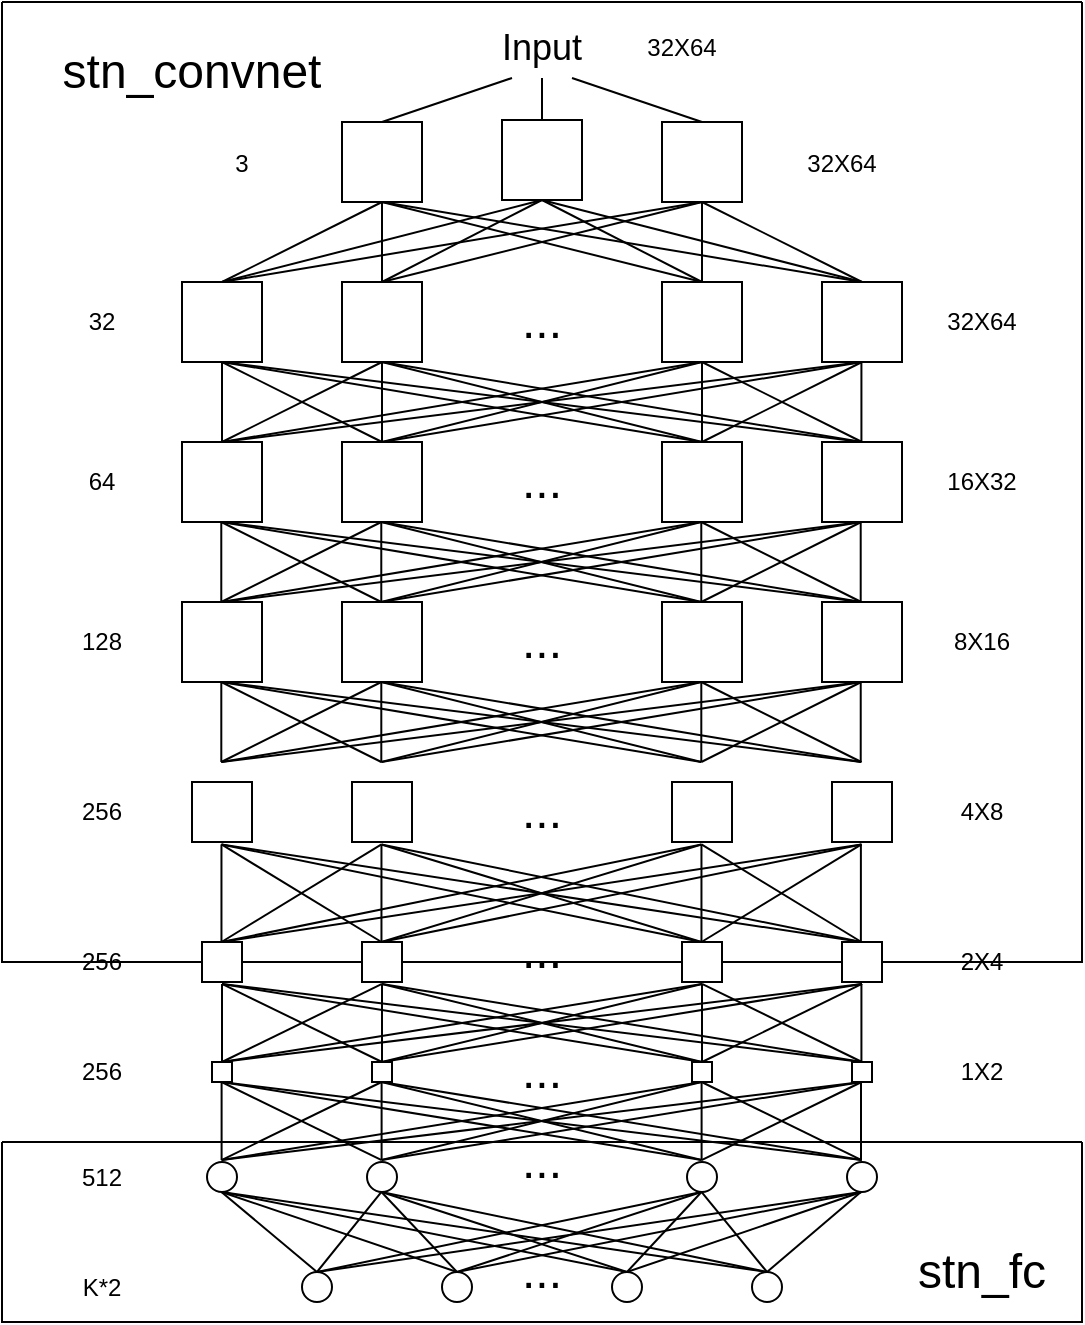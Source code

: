<mxfile version="21.3.2" type="github">
  <diagram name="第 1 页" id="7A-k_5mtWCN91DQgnXIf">
    <mxGraphModel dx="1050" dy="485" grid="1" gridSize="10" guides="1" tooltips="1" connect="1" arrows="1" fold="1" page="1" pageScale="1" pageWidth="827" pageHeight="1169" math="0" shadow="0">
      <root>
        <mxCell id="0" />
        <mxCell id="1" parent="0" />
        <mxCell id="m9pvak0WOSGshnVw4_2q-141" value="" style="swimlane;startSize=0;" parent="1" vertex="1">
          <mxGeometry x="150" y="500" width="540" height="480" as="geometry" />
        </mxCell>
        <mxCell id="m9pvak0WOSGshnVw4_2q-142" value="&lt;font style=&quot;font-size: 24px;&quot;&gt;stn_convnet&lt;/font&gt;" style="text;html=1;strokeColor=none;fillColor=none;align=center;verticalAlign=middle;whiteSpace=wrap;rounded=0;" parent="m9pvak0WOSGshnVw4_2q-141" vertex="1">
          <mxGeometry x="65" y="20" width="60" height="30" as="geometry" />
        </mxCell>
        <mxCell id="0d36IDc1x5cV5LD2iVsI-1" value="8X16" style="text;html=1;strokeColor=none;fillColor=none;align=center;verticalAlign=middle;whiteSpace=wrap;rounded=0;direction=east;container=0;" vertex="1" parent="m9pvak0WOSGshnVw4_2q-141">
          <mxGeometry x="460" y="305" width="60" height="30" as="geometry" />
        </mxCell>
        <mxCell id="0d36IDc1x5cV5LD2iVsI-2" value="&lt;font style=&quot;font-size: 24px;&quot;&gt;...&lt;/font&gt;" style="text;html=1;strokeColor=none;fillColor=none;align=center;verticalAlign=middle;whiteSpace=wrap;rounded=0;direction=east;container=0;" vertex="1" parent="m9pvak0WOSGshnVw4_2q-141">
          <mxGeometry x="240" y="305" width="60" height="30" as="geometry" />
        </mxCell>
        <mxCell id="0d36IDc1x5cV5LD2iVsI-3" value="128" style="text;html=1;strokeColor=none;fillColor=none;align=center;verticalAlign=middle;whiteSpace=wrap;rounded=0;direction=east;container=0;" vertex="1" parent="m9pvak0WOSGshnVw4_2q-141">
          <mxGeometry x="20" y="305" width="60" height="30" as="geometry" />
        </mxCell>
        <mxCell id="0d36IDc1x5cV5LD2iVsI-4" value="" style="whiteSpace=wrap;html=1;aspect=fixed;direction=east;container=0;" vertex="1" parent="m9pvak0WOSGshnVw4_2q-141">
          <mxGeometry x="90" y="300" width="40" height="40" as="geometry" />
        </mxCell>
        <mxCell id="0d36IDc1x5cV5LD2iVsI-5" value="" style="whiteSpace=wrap;html=1;aspect=fixed;direction=east;container=0;" vertex="1" parent="m9pvak0WOSGshnVw4_2q-141">
          <mxGeometry x="170" y="300" width="40" height="40" as="geometry" />
        </mxCell>
        <mxCell id="0d36IDc1x5cV5LD2iVsI-6" value="" style="whiteSpace=wrap;html=1;aspect=fixed;direction=east;container=0;" vertex="1" parent="m9pvak0WOSGshnVw4_2q-141">
          <mxGeometry x="330" y="300" width="40" height="40" as="geometry" />
        </mxCell>
        <mxCell id="0d36IDc1x5cV5LD2iVsI-7" value="" style="whiteSpace=wrap;html=1;aspect=fixed;direction=east;container=0;" vertex="1" parent="m9pvak0WOSGshnVw4_2q-141">
          <mxGeometry x="410" y="300" width="40" height="40" as="geometry" />
        </mxCell>
        <mxCell id="0d36IDc1x5cV5LD2iVsI-8" value="" style="endArrow=none;html=1;rounded=0;entryX=0.5;entryY=1;entryDx=0;entryDy=0;exitX=0.5;exitY=0;exitDx=0;exitDy=0;" edge="1" parent="m9pvak0WOSGshnVw4_2q-141">
          <mxGeometry width="50" height="50" relative="1" as="geometry">
            <mxPoint x="109.64" y="300" as="sourcePoint" />
            <mxPoint x="189.64" y="260" as="targetPoint" />
          </mxGeometry>
        </mxCell>
        <mxCell id="0d36IDc1x5cV5LD2iVsI-9" value="" style="endArrow=none;html=1;rounded=0;exitX=0.5;exitY=0;exitDx=0;exitDy=0;entryX=0.5;entryY=1;entryDx=0;entryDy=0;" edge="1" parent="m9pvak0WOSGshnVw4_2q-141">
          <mxGeometry width="50" height="50" relative="1" as="geometry">
            <mxPoint x="189.64" y="300" as="sourcePoint" />
            <mxPoint x="189.64" y="260" as="targetPoint" />
          </mxGeometry>
        </mxCell>
        <mxCell id="0d36IDc1x5cV5LD2iVsI-10" value="" style="endArrow=none;html=1;rounded=0;entryX=0.5;entryY=1;entryDx=0;entryDy=0;exitX=0.5;exitY=0;exitDx=0;exitDy=0;" edge="1" parent="m9pvak0WOSGshnVw4_2q-141">
          <mxGeometry width="50" height="50" relative="1" as="geometry">
            <mxPoint x="349.64" y="300" as="sourcePoint" />
            <mxPoint x="189.64" y="260" as="targetPoint" />
          </mxGeometry>
        </mxCell>
        <mxCell id="0d36IDc1x5cV5LD2iVsI-11" value="" style="endArrow=none;html=1;rounded=0;entryX=0.5;entryY=1;entryDx=0;entryDy=0;exitX=0.5;exitY=0;exitDx=0;exitDy=0;" edge="1" parent="m9pvak0WOSGshnVw4_2q-141">
          <mxGeometry width="50" height="50" relative="1" as="geometry">
            <mxPoint x="349.64" y="300" as="sourcePoint" />
            <mxPoint x="349.64" y="260" as="targetPoint" />
          </mxGeometry>
        </mxCell>
        <mxCell id="0d36IDc1x5cV5LD2iVsI-12" value="" style="endArrow=none;html=1;rounded=0;entryX=0.5;entryY=1;entryDx=0;entryDy=0;exitX=0.5;exitY=0;exitDx=0;exitDy=0;" edge="1" parent="m9pvak0WOSGshnVw4_2q-141">
          <mxGeometry width="50" height="50" relative="1" as="geometry">
            <mxPoint x="429.64" y="300" as="sourcePoint" />
            <mxPoint x="349.64" y="260" as="targetPoint" />
          </mxGeometry>
        </mxCell>
        <mxCell id="0d36IDc1x5cV5LD2iVsI-13" value="" style="endArrow=none;html=1;rounded=0;exitX=0.5;exitY=0;exitDx=0;exitDy=0;entryX=0.5;entryY=1;entryDx=0;entryDy=0;" edge="1" parent="m9pvak0WOSGshnVw4_2q-141">
          <mxGeometry width="50" height="50" relative="1" as="geometry">
            <mxPoint x="429.64" y="300" as="sourcePoint" />
            <mxPoint x="189.64" y="260" as="targetPoint" />
          </mxGeometry>
        </mxCell>
        <mxCell id="0d36IDc1x5cV5LD2iVsI-14" value="" style="endArrow=none;html=1;rounded=0;exitX=0.5;exitY=0;exitDx=0;exitDy=0;" edge="1" parent="m9pvak0WOSGshnVw4_2q-141">
          <mxGeometry width="50" height="50" relative="1" as="geometry">
            <mxPoint x="189.64" y="300" as="sourcePoint" />
            <mxPoint x="349.64" y="260" as="targetPoint" />
          </mxGeometry>
        </mxCell>
        <mxCell id="0d36IDc1x5cV5LD2iVsI-15" value="" style="endArrow=none;html=1;rounded=0;exitX=0.5;exitY=0;exitDx=0;exitDy=0;" edge="1" parent="m9pvak0WOSGshnVw4_2q-141">
          <mxGeometry width="50" height="50" relative="1" as="geometry">
            <mxPoint x="109.64" y="300" as="sourcePoint" />
            <mxPoint x="349.64" y="260" as="targetPoint" />
          </mxGeometry>
        </mxCell>
        <mxCell id="0d36IDc1x5cV5LD2iVsI-16" value="" style="endArrow=none;html=1;rounded=0;entryX=0.5;entryY=1;entryDx=0;entryDy=0;" edge="1" parent="m9pvak0WOSGshnVw4_2q-141">
          <mxGeometry width="50" height="50" relative="1" as="geometry">
            <mxPoint x="109.64" y="300" as="sourcePoint" />
            <mxPoint x="109.64" y="260" as="targetPoint" />
          </mxGeometry>
        </mxCell>
        <mxCell id="0d36IDc1x5cV5LD2iVsI-17" value="" style="endArrow=none;html=1;rounded=0;entryX=0.5;entryY=1;entryDx=0;entryDy=0;exitX=0.5;exitY=0;exitDx=0;exitDy=0;" edge="1" parent="m9pvak0WOSGshnVw4_2q-141">
          <mxGeometry width="50" height="50" relative="1" as="geometry">
            <mxPoint x="189.64" y="300" as="sourcePoint" />
            <mxPoint x="109.64" y="260" as="targetPoint" />
          </mxGeometry>
        </mxCell>
        <mxCell id="0d36IDc1x5cV5LD2iVsI-18" value="" style="endArrow=none;html=1;rounded=0;exitX=0.5;exitY=0;exitDx=0;exitDy=0;" edge="1" parent="m9pvak0WOSGshnVw4_2q-141">
          <mxGeometry width="50" height="50" relative="1" as="geometry">
            <mxPoint x="349.64" y="300" as="sourcePoint" />
            <mxPoint x="109.64" y="260" as="targetPoint" />
          </mxGeometry>
        </mxCell>
        <mxCell id="0d36IDc1x5cV5LD2iVsI-19" value="" style="endArrow=none;html=1;rounded=0;exitX=0.5;exitY=0;exitDx=0;exitDy=0;entryX=0.5;entryY=1;entryDx=0;entryDy=0;" edge="1" parent="m9pvak0WOSGshnVw4_2q-141">
          <mxGeometry width="50" height="50" relative="1" as="geometry">
            <mxPoint x="429.64" y="300" as="sourcePoint" />
            <mxPoint x="109.64" y="260" as="targetPoint" />
          </mxGeometry>
        </mxCell>
        <mxCell id="0d36IDc1x5cV5LD2iVsI-20" value="" style="endArrow=none;html=1;rounded=0;entryX=0.5;entryY=1;entryDx=0;entryDy=0;exitX=0.5;exitY=0;exitDx=0;exitDy=0;" edge="1" parent="m9pvak0WOSGshnVw4_2q-141">
          <mxGeometry width="50" height="50" relative="1" as="geometry">
            <mxPoint x="429.35" y="300" as="sourcePoint" />
            <mxPoint x="429.35" y="260" as="targetPoint" />
          </mxGeometry>
        </mxCell>
        <mxCell id="0d36IDc1x5cV5LD2iVsI-21" value="" style="endArrow=none;html=1;rounded=0;entryX=0.5;entryY=1;entryDx=0;entryDy=0;exitX=0.5;exitY=0;exitDx=0;exitDy=0;" edge="1" parent="m9pvak0WOSGshnVw4_2q-141">
          <mxGeometry width="50" height="50" relative="1" as="geometry">
            <mxPoint x="349.64" y="300" as="sourcePoint" />
            <mxPoint x="429.64" y="260" as="targetPoint" />
          </mxGeometry>
        </mxCell>
        <mxCell id="0d36IDc1x5cV5LD2iVsI-22" value="" style="endArrow=none;html=1;rounded=0;exitX=0.5;exitY=0;exitDx=0;exitDy=0;" edge="1" parent="m9pvak0WOSGshnVw4_2q-141">
          <mxGeometry width="50" height="50" relative="1" as="geometry">
            <mxPoint x="189.64" y="300" as="sourcePoint" />
            <mxPoint x="429.64" y="260" as="targetPoint" />
          </mxGeometry>
        </mxCell>
        <mxCell id="0d36IDc1x5cV5LD2iVsI-23" value="" style="endArrow=none;html=1;rounded=0;exitX=0.5;exitY=0;exitDx=0;exitDy=0;" edge="1" parent="m9pvak0WOSGshnVw4_2q-141">
          <mxGeometry width="50" height="50" relative="1" as="geometry">
            <mxPoint x="109.64" y="300" as="sourcePoint" />
            <mxPoint x="429.64" y="260" as="targetPoint" />
          </mxGeometry>
        </mxCell>
        <mxCell id="0d36IDc1x5cV5LD2iVsI-40" value="" style="endArrow=none;html=1;rounded=0;entryX=0.5;entryY=1;entryDx=0;entryDy=0;exitX=0.5;exitY=0;exitDx=0;exitDy=0;" edge="1" parent="m9pvak0WOSGshnVw4_2q-141">
          <mxGeometry width="50" height="50" relative="1" as="geometry">
            <mxPoint x="109.65" y="380" as="sourcePoint" />
            <mxPoint x="189.65" y="340" as="targetPoint" />
          </mxGeometry>
        </mxCell>
        <mxCell id="0d36IDc1x5cV5LD2iVsI-41" value="" style="endArrow=none;html=1;rounded=0;exitX=0.5;exitY=0;exitDx=0;exitDy=0;entryX=0.5;entryY=1;entryDx=0;entryDy=0;" edge="1" parent="m9pvak0WOSGshnVw4_2q-141">
          <mxGeometry width="50" height="50" relative="1" as="geometry">
            <mxPoint x="189.65" y="380" as="sourcePoint" />
            <mxPoint x="189.65" y="340" as="targetPoint" />
          </mxGeometry>
        </mxCell>
        <mxCell id="0d36IDc1x5cV5LD2iVsI-42" value="" style="endArrow=none;html=1;rounded=0;entryX=0.5;entryY=1;entryDx=0;entryDy=0;exitX=0.5;exitY=0;exitDx=0;exitDy=0;" edge="1" parent="m9pvak0WOSGshnVw4_2q-141">
          <mxGeometry width="50" height="50" relative="1" as="geometry">
            <mxPoint x="349.65" y="380" as="sourcePoint" />
            <mxPoint x="189.65" y="340" as="targetPoint" />
          </mxGeometry>
        </mxCell>
        <mxCell id="0d36IDc1x5cV5LD2iVsI-43" value="" style="endArrow=none;html=1;rounded=0;entryX=0.5;entryY=1;entryDx=0;entryDy=0;exitX=0.5;exitY=0;exitDx=0;exitDy=0;" edge="1" parent="m9pvak0WOSGshnVw4_2q-141">
          <mxGeometry width="50" height="50" relative="1" as="geometry">
            <mxPoint x="349.65" y="380" as="sourcePoint" />
            <mxPoint x="349.65" y="340" as="targetPoint" />
          </mxGeometry>
        </mxCell>
        <mxCell id="0d36IDc1x5cV5LD2iVsI-44" value="" style="endArrow=none;html=1;rounded=0;entryX=0.5;entryY=1;entryDx=0;entryDy=0;exitX=0.5;exitY=0;exitDx=0;exitDy=0;" edge="1" parent="m9pvak0WOSGshnVw4_2q-141">
          <mxGeometry width="50" height="50" relative="1" as="geometry">
            <mxPoint x="429.65" y="380" as="sourcePoint" />
            <mxPoint x="349.65" y="340" as="targetPoint" />
          </mxGeometry>
        </mxCell>
        <mxCell id="0d36IDc1x5cV5LD2iVsI-45" value="" style="endArrow=none;html=1;rounded=0;exitX=0.5;exitY=0;exitDx=0;exitDy=0;entryX=0.5;entryY=1;entryDx=0;entryDy=0;" edge="1" parent="m9pvak0WOSGshnVw4_2q-141">
          <mxGeometry width="50" height="50" relative="1" as="geometry">
            <mxPoint x="429.65" y="380" as="sourcePoint" />
            <mxPoint x="189.65" y="340" as="targetPoint" />
          </mxGeometry>
        </mxCell>
        <mxCell id="0d36IDc1x5cV5LD2iVsI-46" value="" style="endArrow=none;html=1;rounded=0;exitX=0.5;exitY=0;exitDx=0;exitDy=0;" edge="1" parent="m9pvak0WOSGshnVw4_2q-141">
          <mxGeometry width="50" height="50" relative="1" as="geometry">
            <mxPoint x="189.65" y="380" as="sourcePoint" />
            <mxPoint x="349.65" y="340" as="targetPoint" />
          </mxGeometry>
        </mxCell>
        <mxCell id="0d36IDc1x5cV5LD2iVsI-47" value="" style="endArrow=none;html=1;rounded=0;exitX=0.5;exitY=0;exitDx=0;exitDy=0;" edge="1" parent="m9pvak0WOSGshnVw4_2q-141">
          <mxGeometry width="50" height="50" relative="1" as="geometry">
            <mxPoint x="109.65" y="380" as="sourcePoint" />
            <mxPoint x="349.65" y="340" as="targetPoint" />
          </mxGeometry>
        </mxCell>
        <mxCell id="0d36IDc1x5cV5LD2iVsI-48" value="" style="endArrow=none;html=1;rounded=0;entryX=0.5;entryY=1;entryDx=0;entryDy=0;" edge="1" parent="m9pvak0WOSGshnVw4_2q-141">
          <mxGeometry width="50" height="50" relative="1" as="geometry">
            <mxPoint x="109.65" y="380" as="sourcePoint" />
            <mxPoint x="109.65" y="340" as="targetPoint" />
          </mxGeometry>
        </mxCell>
        <mxCell id="0d36IDc1x5cV5LD2iVsI-49" value="" style="endArrow=none;html=1;rounded=0;entryX=0.5;entryY=1;entryDx=0;entryDy=0;exitX=0.5;exitY=0;exitDx=0;exitDy=0;" edge="1" parent="m9pvak0WOSGshnVw4_2q-141">
          <mxGeometry width="50" height="50" relative="1" as="geometry">
            <mxPoint x="189.65" y="380" as="sourcePoint" />
            <mxPoint x="109.65" y="340" as="targetPoint" />
          </mxGeometry>
        </mxCell>
        <mxCell id="0d36IDc1x5cV5LD2iVsI-50" value="" style="endArrow=none;html=1;rounded=0;exitX=0.5;exitY=0;exitDx=0;exitDy=0;" edge="1" parent="m9pvak0WOSGshnVw4_2q-141">
          <mxGeometry width="50" height="50" relative="1" as="geometry">
            <mxPoint x="349.65" y="380" as="sourcePoint" />
            <mxPoint x="109.65" y="340" as="targetPoint" />
          </mxGeometry>
        </mxCell>
        <mxCell id="0d36IDc1x5cV5LD2iVsI-51" value="" style="endArrow=none;html=1;rounded=0;exitX=0.5;exitY=0;exitDx=0;exitDy=0;entryX=0.5;entryY=1;entryDx=0;entryDy=0;" edge="1" parent="m9pvak0WOSGshnVw4_2q-141">
          <mxGeometry width="50" height="50" relative="1" as="geometry">
            <mxPoint x="429.65" y="380" as="sourcePoint" />
            <mxPoint x="109.65" y="340" as="targetPoint" />
          </mxGeometry>
        </mxCell>
        <mxCell id="0d36IDc1x5cV5LD2iVsI-52" value="" style="endArrow=none;html=1;rounded=0;entryX=0.5;entryY=1;entryDx=0;entryDy=0;exitX=0.5;exitY=0;exitDx=0;exitDy=0;" edge="1" parent="m9pvak0WOSGshnVw4_2q-141">
          <mxGeometry width="50" height="50" relative="1" as="geometry">
            <mxPoint x="429.36" y="380" as="sourcePoint" />
            <mxPoint x="429.36" y="340" as="targetPoint" />
          </mxGeometry>
        </mxCell>
        <mxCell id="0d36IDc1x5cV5LD2iVsI-53" value="" style="endArrow=none;html=1;rounded=0;entryX=0.5;entryY=1;entryDx=0;entryDy=0;exitX=0.5;exitY=0;exitDx=0;exitDy=0;" edge="1" parent="m9pvak0WOSGshnVw4_2q-141">
          <mxGeometry width="50" height="50" relative="1" as="geometry">
            <mxPoint x="349.65" y="380" as="sourcePoint" />
            <mxPoint x="429.65" y="340" as="targetPoint" />
          </mxGeometry>
        </mxCell>
        <mxCell id="0d36IDc1x5cV5LD2iVsI-54" value="" style="endArrow=none;html=1;rounded=0;exitX=0.5;exitY=0;exitDx=0;exitDy=0;" edge="1" parent="m9pvak0WOSGshnVw4_2q-141">
          <mxGeometry width="50" height="50" relative="1" as="geometry">
            <mxPoint x="189.65" y="380" as="sourcePoint" />
            <mxPoint x="429.65" y="340" as="targetPoint" />
          </mxGeometry>
        </mxCell>
        <mxCell id="0d36IDc1x5cV5LD2iVsI-55" value="" style="endArrow=none;html=1;rounded=0;exitX=0.5;exitY=0;exitDx=0;exitDy=0;" edge="1" parent="m9pvak0WOSGshnVw4_2q-141">
          <mxGeometry width="50" height="50" relative="1" as="geometry">
            <mxPoint x="109.65" y="380" as="sourcePoint" />
            <mxPoint x="429.65" y="340" as="targetPoint" />
          </mxGeometry>
        </mxCell>
        <mxCell id="m9pvak0WOSGshnVw4_2q-213" value="" style="swimlane;startSize=0;" parent="1" vertex="1">
          <mxGeometry x="150" y="1070" width="540" height="90" as="geometry">
            <mxRectangle x="697" y="570" width="50" height="40" as="alternateBounds" />
          </mxGeometry>
        </mxCell>
        <mxCell id="m9pvak0WOSGshnVw4_2q-214" value="&lt;span style=&quot;font-size: 24px;&quot;&gt;stn_fc&lt;br&gt;&lt;/span&gt;" style="text;html=1;strokeColor=none;fillColor=none;align=center;verticalAlign=middle;whiteSpace=wrap;rounded=0;" parent="m9pvak0WOSGshnVw4_2q-213" vertex="1">
          <mxGeometry x="460" y="50" width="60" height="30" as="geometry" />
        </mxCell>
        <mxCell id="m9pvak0WOSGshnVw4_2q-4" value="&lt;font style=&quot;font-size: 18px;&quot;&gt;Input&lt;/font&gt;" style="text;html=1;strokeColor=none;fillColor=none;align=center;verticalAlign=middle;whiteSpace=wrap;rounded=0;direction=east;container=0;" parent="1" vertex="1">
          <mxGeometry x="390" y="508" width="60" height="30" as="geometry" />
        </mxCell>
        <mxCell id="m9pvak0WOSGshnVw4_2q-215" value="32X64" style="text;html=1;strokeColor=none;fillColor=none;align=center;verticalAlign=middle;whiteSpace=wrap;rounded=0;direction=east;container=0;" parent="1" vertex="1">
          <mxGeometry x="460" y="508" width="60" height="30" as="geometry" />
        </mxCell>
        <mxCell id="m9pvak0WOSGshnVw4_2q-6" value="" style="endArrow=none;html=1;rounded=0;entryX=0.25;entryY=1;entryDx=0;entryDy=0;exitX=0.5;exitY=0;exitDx=0;exitDy=0;" parent="1" source="8Vhi9YcTk7YPxur5_TgV-6" target="m9pvak0WOSGshnVw4_2q-4" edge="1">
          <mxGeometry width="50" height="50" relative="1" as="geometry">
            <mxPoint x="210" y="947" as="sourcePoint" />
            <mxPoint x="260" y="897" as="targetPoint" />
          </mxGeometry>
        </mxCell>
        <mxCell id="m9pvak0WOSGshnVw4_2q-9" value="32X64" style="text;html=1;strokeColor=none;fillColor=none;align=center;verticalAlign=middle;whiteSpace=wrap;rounded=0;direction=east;container=0;" parent="1" vertex="1">
          <mxGeometry x="540" y="566" width="60" height="30" as="geometry" />
        </mxCell>
        <mxCell id="m9pvak0WOSGshnVw4_2q-15" value="&lt;font style=&quot;font-size: 24px;&quot;&gt;...&lt;/font&gt;" style="text;html=1;strokeColor=none;fillColor=none;align=center;verticalAlign=middle;whiteSpace=wrap;rounded=0;direction=east;container=0;" parent="1" vertex="1">
          <mxGeometry x="390" y="645" width="60" height="30" as="geometry" />
        </mxCell>
        <mxCell id="m9pvak0WOSGshnVw4_2q-16" value="32X64" style="text;html=1;strokeColor=none;fillColor=none;align=center;verticalAlign=middle;whiteSpace=wrap;rounded=0;direction=east;container=0;" parent="1" vertex="1">
          <mxGeometry x="610" y="645" width="60" height="30" as="geometry" />
        </mxCell>
        <mxCell id="m9pvak0WOSGshnVw4_2q-17" value="3" style="text;html=1;strokeColor=none;fillColor=none;align=center;verticalAlign=middle;whiteSpace=wrap;rounded=0;direction=east;container=0;" parent="1" vertex="1">
          <mxGeometry x="240" y="566" width="60" height="30" as="geometry" />
        </mxCell>
        <mxCell id="m9pvak0WOSGshnVw4_2q-18" value="32" style="text;html=1;strokeColor=none;fillColor=none;align=center;verticalAlign=middle;whiteSpace=wrap;rounded=0;direction=east;container=0;" parent="1" vertex="1">
          <mxGeometry x="170" y="645" width="60" height="30" as="geometry" />
        </mxCell>
        <mxCell id="m9pvak0WOSGshnVw4_2q-24" value="16X32" style="text;html=1;strokeColor=none;fillColor=none;align=center;verticalAlign=middle;whiteSpace=wrap;rounded=0;direction=east;container=0;" parent="1" vertex="1">
          <mxGeometry x="610" y="725" width="60" height="30" as="geometry" />
        </mxCell>
        <mxCell id="m9pvak0WOSGshnVw4_2q-70" value="4X8" style="text;html=1;strokeColor=none;fillColor=none;align=center;verticalAlign=middle;whiteSpace=wrap;rounded=0;direction=east;container=0;" parent="1" vertex="1">
          <mxGeometry x="610" y="890" width="60" height="30" as="geometry" />
        </mxCell>
        <mxCell id="m9pvak0WOSGshnVw4_2q-71" value="256" style="text;html=1;strokeColor=none;fillColor=none;align=center;verticalAlign=middle;whiteSpace=wrap;rounded=0;direction=east;container=0;" parent="1" vertex="1">
          <mxGeometry x="170" y="890" width="60" height="30" as="geometry" />
        </mxCell>
        <mxCell id="m9pvak0WOSGshnVw4_2q-79" value="" style="whiteSpace=wrap;html=1;aspect=fixed;direction=east;container=0;" parent="1" vertex="1">
          <mxGeometry x="255" y="1030" width="10" height="10" as="geometry" />
        </mxCell>
        <mxCell id="m9pvak0WOSGshnVw4_2q-80" value="" style="whiteSpace=wrap;html=1;aspect=fixed;direction=east;container=0;" parent="1" vertex="1">
          <mxGeometry x="335" y="1030" width="10" height="10" as="geometry" />
        </mxCell>
        <mxCell id="m9pvak0WOSGshnVw4_2q-85" value="256" style="text;html=1;strokeColor=none;fillColor=none;align=center;verticalAlign=middle;whiteSpace=wrap;rounded=0;direction=east;container=0;" parent="1" vertex="1">
          <mxGeometry x="170" y="1020" width="60" height="30" as="geometry" />
        </mxCell>
        <mxCell id="m9pvak0WOSGshnVw4_2q-84" value="1X2" style="text;html=1;strokeColor=none;fillColor=none;align=center;verticalAlign=middle;whiteSpace=wrap;rounded=0;direction=east;container=0;" parent="1" vertex="1">
          <mxGeometry x="610" y="1020" width="60" height="30" as="geometry" />
        </mxCell>
        <mxCell id="m9pvak0WOSGshnVw4_2q-72" value="" style="whiteSpace=wrap;html=1;aspect=fixed;direction=east;container=0;" parent="1" vertex="1">
          <mxGeometry x="250" y="970" width="20" height="20" as="geometry" />
        </mxCell>
        <mxCell id="m9pvak0WOSGshnVw4_2q-65" value="" style="whiteSpace=wrap;html=1;aspect=fixed;direction=south;container=0;" parent="1" vertex="1">
          <mxGeometry x="245" y="890" width="30" height="30" as="geometry" />
        </mxCell>
        <mxCell id="m9pvak0WOSGshnVw4_2q-66" value="" style="whiteSpace=wrap;html=1;aspect=fixed;direction=south;container=0;" parent="1" vertex="1">
          <mxGeometry x="325" y="890" width="30" height="30" as="geometry" />
        </mxCell>
        <mxCell id="m9pvak0WOSGshnVw4_2q-67" value="" style="whiteSpace=wrap;html=1;aspect=fixed;direction=south;container=0;" parent="1" vertex="1">
          <mxGeometry x="485" y="890" width="30" height="30" as="geometry" />
        </mxCell>
        <mxCell id="m9pvak0WOSGshnVw4_2q-68" value="" style="whiteSpace=wrap;html=1;aspect=fixed;direction=south;container=0;" parent="1" vertex="1">
          <mxGeometry x="565" y="890" width="30" height="30" as="geometry" />
        </mxCell>
        <mxCell id="m9pvak0WOSGshnVw4_2q-73" value="" style="whiteSpace=wrap;html=1;aspect=fixed;direction=east;container=0;" parent="1" vertex="1">
          <mxGeometry x="330" y="970" width="20" height="20" as="geometry" />
        </mxCell>
        <mxCell id="m9pvak0WOSGshnVw4_2q-74" value="" style="whiteSpace=wrap;html=1;aspect=fixed;direction=east;container=0;" parent="1" vertex="1">
          <mxGeometry x="490" y="970" width="20" height="20" as="geometry" />
        </mxCell>
        <mxCell id="m9pvak0WOSGshnVw4_2q-77" value="2X4" style="text;html=1;strokeColor=none;fillColor=none;align=center;verticalAlign=middle;whiteSpace=wrap;rounded=0;direction=east;container=0;" parent="1" vertex="1">
          <mxGeometry x="610" y="965" width="60" height="30" as="geometry" />
        </mxCell>
        <mxCell id="m9pvak0WOSGshnVw4_2q-78" value="256" style="text;html=1;strokeColor=none;fillColor=none;align=center;verticalAlign=middle;whiteSpace=wrap;rounded=0;direction=east;container=0;" parent="1" vertex="1">
          <mxGeometry x="170" y="965" width="60" height="30" as="geometry" />
        </mxCell>
        <mxCell id="m9pvak0WOSGshnVw4_2q-144" value="" style="ellipse;whiteSpace=wrap;html=1;aspect=fixed;direction=east;container=0;" parent="1" vertex="1">
          <mxGeometry x="572.5" y="1080" width="15" height="15" as="geometry" />
        </mxCell>
        <mxCell id="m9pvak0WOSGshnVw4_2q-156" value="" style="ellipse;whiteSpace=wrap;html=1;aspect=fixed;direction=east;container=0;" parent="1" vertex="1">
          <mxGeometry x="492.5" y="1080" width="15" height="15" as="geometry" />
        </mxCell>
        <mxCell id="m9pvak0WOSGshnVw4_2q-210" value="512" style="text;html=1;strokeColor=none;fillColor=none;align=center;verticalAlign=middle;whiteSpace=wrap;rounded=0;direction=east;container=0;" parent="1" vertex="1">
          <mxGeometry x="170" y="1072.5" width="60" height="30" as="geometry" />
        </mxCell>
        <mxCell id="m9pvak0WOSGshnVw4_2q-211" value="K*2" style="text;html=1;strokeColor=none;fillColor=none;align=center;verticalAlign=middle;whiteSpace=wrap;rounded=0;direction=east;container=0;" parent="1" vertex="1">
          <mxGeometry x="170" y="1127.5" width="60" height="30" as="geometry" />
        </mxCell>
        <mxCell id="8Vhi9YcTk7YPxur5_TgV-6" value="" style="whiteSpace=wrap;html=1;aspect=fixed;direction=east;container=0;" parent="1" vertex="1">
          <mxGeometry x="320" y="560" width="40" height="40" as="geometry" />
        </mxCell>
        <mxCell id="8Vhi9YcTk7YPxur5_TgV-7" value="" style="whiteSpace=wrap;html=1;aspect=fixed;direction=east;container=0;" parent="1" vertex="1">
          <mxGeometry x="400" y="559" width="40" height="40" as="geometry" />
        </mxCell>
        <mxCell id="8Vhi9YcTk7YPxur5_TgV-8" value="" style="whiteSpace=wrap;html=1;aspect=fixed;direction=east;container=0;" parent="1" vertex="1">
          <mxGeometry x="480" y="560" width="40" height="40" as="geometry" />
        </mxCell>
        <mxCell id="8Vhi9YcTk7YPxur5_TgV-9" value="" style="endArrow=none;html=1;rounded=0;entryX=0.5;entryY=1;entryDx=0;entryDy=0;exitX=0.5;exitY=0;exitDx=0;exitDy=0;" parent="1" source="8Vhi9YcTk7YPxur5_TgV-7" target="m9pvak0WOSGshnVw4_2q-4" edge="1">
          <mxGeometry width="50" height="50" relative="1" as="geometry">
            <mxPoint x="220" y="971.76" as="sourcePoint" />
            <mxPoint x="280" y="972" as="targetPoint" />
          </mxGeometry>
        </mxCell>
        <mxCell id="8Vhi9YcTk7YPxur5_TgV-11" value="" style="endArrow=none;html=1;rounded=0;entryX=0.75;entryY=1;entryDx=0;entryDy=0;exitX=0.5;exitY=0;exitDx=0;exitDy=0;" parent="1" source="8Vhi9YcTk7YPxur5_TgV-8" target="m9pvak0WOSGshnVw4_2q-4" edge="1">
          <mxGeometry width="50" height="50" relative="1" as="geometry">
            <mxPoint x="340" y="568" as="sourcePoint" />
            <mxPoint x="415" y="548" as="targetPoint" />
          </mxGeometry>
        </mxCell>
        <mxCell id="8Vhi9YcTk7YPxur5_TgV-12" value="" style="endArrow=none;html=1;rounded=0;entryX=0.5;entryY=1;entryDx=0;entryDy=0;exitX=0.5;exitY=0;exitDx=0;exitDy=0;" parent="1" source="8Vhi9YcTk7YPxur5_TgV-13" target="8Vhi9YcTk7YPxur5_TgV-6" edge="1">
          <mxGeometry width="50" height="50" relative="1" as="geometry">
            <mxPoint x="135" y="1009" as="sourcePoint" />
            <mxPoint x="330" y="600" as="targetPoint" />
          </mxGeometry>
        </mxCell>
        <mxCell id="8Vhi9YcTk7YPxur5_TgV-13" value="" style="whiteSpace=wrap;html=1;aspect=fixed;direction=east;container=0;" parent="1" vertex="1">
          <mxGeometry x="240" y="640" width="40" height="40" as="geometry" />
        </mxCell>
        <mxCell id="8Vhi9YcTk7YPxur5_TgV-14" value="" style="whiteSpace=wrap;html=1;aspect=fixed;direction=east;container=0;" parent="1" vertex="1">
          <mxGeometry x="320" y="640" width="40" height="40" as="geometry" />
        </mxCell>
        <mxCell id="8Vhi9YcTk7YPxur5_TgV-16" value="" style="endArrow=none;html=1;rounded=0;exitX=0.5;exitY=0;exitDx=0;exitDy=0;" parent="1" source="8Vhi9YcTk7YPxur5_TgV-14" edge="1">
          <mxGeometry width="50" height="50" relative="1" as="geometry">
            <mxPoint x="145" y="1033.76" as="sourcePoint" />
            <mxPoint x="340" y="600" as="targetPoint" />
          </mxGeometry>
        </mxCell>
        <mxCell id="8Vhi9YcTk7YPxur5_TgV-17" value="" style="endArrow=none;html=1;rounded=0;entryX=0.5;entryY=1;entryDx=0;entryDy=0;exitX=0.5;exitY=0;exitDx=0;exitDy=0;" parent="1" source="8Vhi9YcTk7YPxur5_TgV-19" target="8Vhi9YcTk7YPxur5_TgV-6" edge="1">
          <mxGeometry width="50" height="50" relative="1" as="geometry">
            <mxPoint x="420" y="622" as="sourcePoint" />
            <mxPoint x="360" y="600" as="targetPoint" />
          </mxGeometry>
        </mxCell>
        <mxCell id="8Vhi9YcTk7YPxur5_TgV-18" value="" style="endArrow=none;html=1;rounded=0;entryX=0.5;entryY=1;entryDx=0;entryDy=0;exitX=0.5;exitY=0;exitDx=0;exitDy=0;" parent="1" source="8Vhi9YcTk7YPxur5_TgV-19" target="8Vhi9YcTk7YPxur5_TgV-8" edge="1">
          <mxGeometry width="50" height="50" relative="1" as="geometry">
            <mxPoint x="360" y="1009" as="sourcePoint" />
            <mxPoint x="555" y="600" as="targetPoint" />
          </mxGeometry>
        </mxCell>
        <mxCell id="8Vhi9YcTk7YPxur5_TgV-19" value="" style="whiteSpace=wrap;html=1;aspect=fixed;direction=east;container=0;" parent="1" vertex="1">
          <mxGeometry x="480" y="640" width="40" height="40" as="geometry" />
        </mxCell>
        <mxCell id="8Vhi9YcTk7YPxur5_TgV-20" value="" style="whiteSpace=wrap;html=1;aspect=fixed;direction=east;container=0;" parent="1" vertex="1">
          <mxGeometry x="560" y="640" width="40" height="40" as="geometry" />
        </mxCell>
        <mxCell id="8Vhi9YcTk7YPxur5_TgV-21" value="" style="endArrow=none;html=1;rounded=0;entryX=0.5;entryY=1;entryDx=0;entryDy=0;exitX=0.5;exitY=0;exitDx=0;exitDy=0;" parent="1" source="8Vhi9YcTk7YPxur5_TgV-20" target="8Vhi9YcTk7YPxur5_TgV-8" edge="1">
          <mxGeometry width="50" height="50" relative="1" as="geometry">
            <mxPoint x="370" y="1033.76" as="sourcePoint" />
            <mxPoint x="570" y="600" as="targetPoint" />
          </mxGeometry>
        </mxCell>
        <mxCell id="8Vhi9YcTk7YPxur5_TgV-23" value="" style="endArrow=none;html=1;rounded=0;exitX=0.5;exitY=0;exitDx=0;exitDy=0;entryX=0.5;entryY=1;entryDx=0;entryDy=0;" parent="1" source="8Vhi9YcTk7YPxur5_TgV-20" target="8Vhi9YcTk7YPxur5_TgV-6" edge="1">
          <mxGeometry width="50" height="50" relative="1" as="geometry">
            <mxPoint x="350" y="650" as="sourcePoint" />
            <mxPoint x="350" y="610" as="targetPoint" />
          </mxGeometry>
        </mxCell>
        <mxCell id="8Vhi9YcTk7YPxur5_TgV-24" value="" style="endArrow=none;html=1;rounded=0;exitX=0.5;exitY=0;exitDx=0;exitDy=0;" parent="1" source="8Vhi9YcTk7YPxur5_TgV-14" edge="1">
          <mxGeometry width="50" height="50" relative="1" as="geometry">
            <mxPoint x="510" y="650" as="sourcePoint" />
            <mxPoint x="500" y="600" as="targetPoint" />
          </mxGeometry>
        </mxCell>
        <mxCell id="8Vhi9YcTk7YPxur5_TgV-25" value="" style="endArrow=none;html=1;rounded=0;exitX=0.5;exitY=0;exitDx=0;exitDy=0;" parent="1" source="8Vhi9YcTk7YPxur5_TgV-13" edge="1">
          <mxGeometry width="50" height="50" relative="1" as="geometry">
            <mxPoint x="350" y="650" as="sourcePoint" />
            <mxPoint x="500" y="600" as="targetPoint" />
          </mxGeometry>
        </mxCell>
        <mxCell id="8Vhi9YcTk7YPxur5_TgV-26" value="" style="endArrow=none;html=1;rounded=0;entryX=0.5;entryY=1;entryDx=0;entryDy=0;exitX=0.5;exitY=0;exitDx=0;exitDy=0;" parent="1" source="8Vhi9YcTk7YPxur5_TgV-19" target="8Vhi9YcTk7YPxur5_TgV-7" edge="1">
          <mxGeometry width="50" height="50" relative="1" as="geometry">
            <mxPoint x="510" y="650" as="sourcePoint" />
            <mxPoint x="510" y="610" as="targetPoint" />
          </mxGeometry>
        </mxCell>
        <mxCell id="8Vhi9YcTk7YPxur5_TgV-27" value="" style="endArrow=none;html=1;rounded=0;entryX=0.5;entryY=1;entryDx=0;entryDy=0;" parent="1" target="8Vhi9YcTk7YPxur5_TgV-7" edge="1">
          <mxGeometry width="50" height="50" relative="1" as="geometry">
            <mxPoint x="580" y="640" as="sourcePoint" />
            <mxPoint x="510" y="610" as="targetPoint" />
          </mxGeometry>
        </mxCell>
        <mxCell id="8Vhi9YcTk7YPxur5_TgV-28" value="" style="endArrow=none;html=1;rounded=0;exitX=0.5;exitY=0;exitDx=0;exitDy=0;entryX=0.5;entryY=1;entryDx=0;entryDy=0;" parent="1" source="8Vhi9YcTk7YPxur5_TgV-14" target="8Vhi9YcTk7YPxur5_TgV-7" edge="1">
          <mxGeometry width="50" height="50" relative="1" as="geometry">
            <mxPoint x="340" y="640" as="sourcePoint" />
            <mxPoint x="420" y="600" as="targetPoint" />
          </mxGeometry>
        </mxCell>
        <mxCell id="8Vhi9YcTk7YPxur5_TgV-29" value="" style="endArrow=none;html=1;rounded=0;entryX=0.5;entryY=1;entryDx=0;entryDy=0;exitX=0.5;exitY=0;exitDx=0;exitDy=0;" parent="1" source="8Vhi9YcTk7YPxur5_TgV-13" target="8Vhi9YcTk7YPxur5_TgV-7" edge="1">
          <mxGeometry width="50" height="50" relative="1" as="geometry">
            <mxPoint x="270" y="650" as="sourcePoint" />
            <mxPoint x="350" y="610" as="targetPoint" />
          </mxGeometry>
        </mxCell>
        <mxCell id="8Vhi9YcTk7YPxur5_TgV-38" value="&lt;font style=&quot;font-size: 24px;&quot;&gt;...&lt;/font&gt;" style="text;html=1;strokeColor=none;fillColor=none;align=center;verticalAlign=middle;whiteSpace=wrap;rounded=0;direction=east;container=0;" parent="1" vertex="1">
          <mxGeometry x="390" y="725" width="60" height="30" as="geometry" />
        </mxCell>
        <mxCell id="8Vhi9YcTk7YPxur5_TgV-40" value="64" style="text;html=1;strokeColor=none;fillColor=none;align=center;verticalAlign=middle;whiteSpace=wrap;rounded=0;direction=east;container=0;" parent="1" vertex="1">
          <mxGeometry x="170" y="725" width="60" height="30" as="geometry" />
        </mxCell>
        <mxCell id="8Vhi9YcTk7YPxur5_TgV-41" value="" style="whiteSpace=wrap;html=1;aspect=fixed;direction=east;container=0;" parent="1" vertex="1">
          <mxGeometry x="240" y="720" width="40" height="40" as="geometry" />
        </mxCell>
        <mxCell id="8Vhi9YcTk7YPxur5_TgV-42" value="" style="whiteSpace=wrap;html=1;aspect=fixed;direction=east;container=0;" parent="1" vertex="1">
          <mxGeometry x="320" y="720" width="40" height="40" as="geometry" />
        </mxCell>
        <mxCell id="8Vhi9YcTk7YPxur5_TgV-43" value="" style="whiteSpace=wrap;html=1;aspect=fixed;direction=east;container=0;" parent="1" vertex="1">
          <mxGeometry x="480" y="720" width="40" height="40" as="geometry" />
        </mxCell>
        <mxCell id="8Vhi9YcTk7YPxur5_TgV-44" value="" style="whiteSpace=wrap;html=1;aspect=fixed;direction=east;container=0;" parent="1" vertex="1">
          <mxGeometry x="560" y="720" width="40" height="40" as="geometry" />
        </mxCell>
        <mxCell id="8Vhi9YcTk7YPxur5_TgV-60" value="" style="endArrow=none;html=1;rounded=0;entryX=0.5;entryY=1;entryDx=0;entryDy=0;exitX=0.5;exitY=0;exitDx=0;exitDy=0;" parent="1" target="8Vhi9YcTk7YPxur5_TgV-14" edge="1">
          <mxGeometry width="50" height="50" relative="1" as="geometry">
            <mxPoint x="260" y="720" as="sourcePoint" />
            <mxPoint x="340" y="680" as="targetPoint" />
          </mxGeometry>
        </mxCell>
        <mxCell id="8Vhi9YcTk7YPxur5_TgV-61" value="" style="endArrow=none;html=1;rounded=0;exitX=0.5;exitY=0;exitDx=0;exitDy=0;entryX=0.5;entryY=1;entryDx=0;entryDy=0;" parent="1" target="8Vhi9YcTk7YPxur5_TgV-14" edge="1">
          <mxGeometry width="50" height="50" relative="1" as="geometry">
            <mxPoint x="340" y="720" as="sourcePoint" />
            <mxPoint x="340" y="680" as="targetPoint" />
          </mxGeometry>
        </mxCell>
        <mxCell id="8Vhi9YcTk7YPxur5_TgV-62" value="" style="endArrow=none;html=1;rounded=0;entryX=0.5;entryY=1;entryDx=0;entryDy=0;exitX=0.5;exitY=0;exitDx=0;exitDy=0;" parent="1" edge="1">
          <mxGeometry width="50" height="50" relative="1" as="geometry">
            <mxPoint x="500" y="720" as="sourcePoint" />
            <mxPoint x="340" y="680" as="targetPoint" />
          </mxGeometry>
        </mxCell>
        <mxCell id="8Vhi9YcTk7YPxur5_TgV-63" value="" style="endArrow=none;html=1;rounded=0;entryX=0.5;entryY=1;entryDx=0;entryDy=0;exitX=0.5;exitY=0;exitDx=0;exitDy=0;" parent="1" edge="1">
          <mxGeometry width="50" height="50" relative="1" as="geometry">
            <mxPoint x="500" y="720" as="sourcePoint" />
            <mxPoint x="500" y="680" as="targetPoint" />
          </mxGeometry>
        </mxCell>
        <mxCell id="8Vhi9YcTk7YPxur5_TgV-64" value="" style="endArrow=none;html=1;rounded=0;entryX=0.5;entryY=1;entryDx=0;entryDy=0;exitX=0.5;exitY=0;exitDx=0;exitDy=0;" parent="1" edge="1">
          <mxGeometry width="50" height="50" relative="1" as="geometry">
            <mxPoint x="580" y="720" as="sourcePoint" />
            <mxPoint x="500" y="680" as="targetPoint" />
          </mxGeometry>
        </mxCell>
        <mxCell id="8Vhi9YcTk7YPxur5_TgV-65" value="" style="endArrow=none;html=1;rounded=0;exitX=0.5;exitY=0;exitDx=0;exitDy=0;entryX=0.5;entryY=1;entryDx=0;entryDy=0;" parent="1" edge="1">
          <mxGeometry width="50" height="50" relative="1" as="geometry">
            <mxPoint x="580" y="720" as="sourcePoint" />
            <mxPoint x="340" y="680" as="targetPoint" />
          </mxGeometry>
        </mxCell>
        <mxCell id="8Vhi9YcTk7YPxur5_TgV-66" value="" style="endArrow=none;html=1;rounded=0;exitX=0.5;exitY=0;exitDx=0;exitDy=0;" parent="1" edge="1">
          <mxGeometry width="50" height="50" relative="1" as="geometry">
            <mxPoint x="340" y="720" as="sourcePoint" />
            <mxPoint x="500" y="680" as="targetPoint" />
          </mxGeometry>
        </mxCell>
        <mxCell id="8Vhi9YcTk7YPxur5_TgV-67" value="" style="endArrow=none;html=1;rounded=0;exitX=0.5;exitY=0;exitDx=0;exitDy=0;" parent="1" edge="1">
          <mxGeometry width="50" height="50" relative="1" as="geometry">
            <mxPoint x="260" y="720" as="sourcePoint" />
            <mxPoint x="500" y="680" as="targetPoint" />
          </mxGeometry>
        </mxCell>
        <mxCell id="8Vhi9YcTk7YPxur5_TgV-72" value="" style="endArrow=none;html=1;rounded=0;entryX=0.5;entryY=1;entryDx=0;entryDy=0;" parent="1" target="8Vhi9YcTk7YPxur5_TgV-13" edge="1">
          <mxGeometry width="50" height="50" relative="1" as="geometry">
            <mxPoint x="260" y="720" as="sourcePoint" />
            <mxPoint x="350" y="690" as="targetPoint" />
          </mxGeometry>
        </mxCell>
        <mxCell id="8Vhi9YcTk7YPxur5_TgV-73" value="" style="endArrow=none;html=1;rounded=0;entryX=0.5;entryY=1;entryDx=0;entryDy=0;exitX=0.5;exitY=0;exitDx=0;exitDy=0;" parent="1" source="8Vhi9YcTk7YPxur5_TgV-42" target="8Vhi9YcTk7YPxur5_TgV-13" edge="1">
          <mxGeometry width="50" height="50" relative="1" as="geometry">
            <mxPoint x="270" y="730" as="sourcePoint" />
            <mxPoint x="270" y="690" as="targetPoint" />
          </mxGeometry>
        </mxCell>
        <mxCell id="8Vhi9YcTk7YPxur5_TgV-74" value="" style="endArrow=none;html=1;rounded=0;exitX=0.5;exitY=0;exitDx=0;exitDy=0;" parent="1" source="8Vhi9YcTk7YPxur5_TgV-43" edge="1">
          <mxGeometry width="50" height="50" relative="1" as="geometry">
            <mxPoint x="350" y="730" as="sourcePoint" />
            <mxPoint x="260" y="680" as="targetPoint" />
          </mxGeometry>
        </mxCell>
        <mxCell id="8Vhi9YcTk7YPxur5_TgV-75" value="" style="endArrow=none;html=1;rounded=0;exitX=0.5;exitY=0;exitDx=0;exitDy=0;entryX=0.5;entryY=1;entryDx=0;entryDy=0;" parent="1" source="8Vhi9YcTk7YPxur5_TgV-44" target="8Vhi9YcTk7YPxur5_TgV-13" edge="1">
          <mxGeometry width="50" height="50" relative="1" as="geometry">
            <mxPoint x="510" y="730" as="sourcePoint" />
            <mxPoint x="270" y="690" as="targetPoint" />
          </mxGeometry>
        </mxCell>
        <mxCell id="8Vhi9YcTk7YPxur5_TgV-76" value="" style="endArrow=none;html=1;rounded=0;entryX=0.5;entryY=1;entryDx=0;entryDy=0;exitX=0.5;exitY=0;exitDx=0;exitDy=0;" parent="1" edge="1">
          <mxGeometry width="50" height="50" relative="1" as="geometry">
            <mxPoint x="579.71" y="720" as="sourcePoint" />
            <mxPoint x="579.71" y="680" as="targetPoint" />
          </mxGeometry>
        </mxCell>
        <mxCell id="8Vhi9YcTk7YPxur5_TgV-77" value="" style="endArrow=none;html=1;rounded=0;entryX=0.5;entryY=1;entryDx=0;entryDy=0;exitX=0.5;exitY=0;exitDx=0;exitDy=0;" parent="1" source="8Vhi9YcTk7YPxur5_TgV-43" target="8Vhi9YcTk7YPxur5_TgV-20" edge="1">
          <mxGeometry width="50" height="50" relative="1" as="geometry">
            <mxPoint x="589.71" y="730" as="sourcePoint" />
            <mxPoint x="589.71" y="690" as="targetPoint" />
          </mxGeometry>
        </mxCell>
        <mxCell id="8Vhi9YcTk7YPxur5_TgV-78" value="" style="endArrow=none;html=1;rounded=0;exitX=0.5;exitY=0;exitDx=0;exitDy=0;" parent="1" source="8Vhi9YcTk7YPxur5_TgV-42" edge="1">
          <mxGeometry width="50" height="50" relative="1" as="geometry">
            <mxPoint x="510" y="730" as="sourcePoint" />
            <mxPoint x="580" y="680" as="targetPoint" />
          </mxGeometry>
        </mxCell>
        <mxCell id="8Vhi9YcTk7YPxur5_TgV-79" value="" style="endArrow=none;html=1;rounded=0;exitX=0.5;exitY=0;exitDx=0;exitDy=0;" parent="1" source="8Vhi9YcTk7YPxur5_TgV-41" edge="1">
          <mxGeometry width="50" height="50" relative="1" as="geometry">
            <mxPoint x="350" y="730" as="sourcePoint" />
            <mxPoint x="580" y="680" as="targetPoint" />
          </mxGeometry>
        </mxCell>
        <mxCell id="m9pvak0WOSGshnVw4_2q-75" value="" style="whiteSpace=wrap;html=1;aspect=fixed;direction=east;container=0;" parent="1" vertex="1">
          <mxGeometry x="570" y="970" width="20" height="20" as="geometry" />
        </mxCell>
        <mxCell id="8Vhi9YcTk7YPxur5_TgV-111" value="" style="whiteSpace=wrap;html=1;aspect=fixed;direction=east;container=0;" parent="1" vertex="1">
          <mxGeometry x="495" y="1030" width="10" height="10" as="geometry" />
        </mxCell>
        <mxCell id="8Vhi9YcTk7YPxur5_TgV-112" value="" style="whiteSpace=wrap;html=1;aspect=fixed;direction=east;container=0;" parent="1" vertex="1">
          <mxGeometry x="575" y="1030" width="10" height="10" as="geometry" />
        </mxCell>
        <mxCell id="8Vhi9YcTk7YPxur5_TgV-134" value="&lt;font style=&quot;font-size: 24px;&quot;&gt;...&lt;/font&gt;" style="text;html=1;strokeColor=none;fillColor=none;align=center;verticalAlign=middle;whiteSpace=wrap;rounded=0;direction=east;container=0;" parent="1" vertex="1">
          <mxGeometry x="390" y="890" width="60" height="30" as="geometry" />
        </mxCell>
        <mxCell id="8Vhi9YcTk7YPxur5_TgV-135" value="&lt;font style=&quot;font-size: 24px;&quot;&gt;...&lt;/font&gt;" style="text;html=1;strokeColor=none;fillColor=none;align=center;verticalAlign=middle;whiteSpace=wrap;rounded=0;direction=east;container=0;" parent="1" vertex="1">
          <mxGeometry x="390" y="960" width="60" height="30" as="geometry" />
        </mxCell>
        <mxCell id="8Vhi9YcTk7YPxur5_TgV-89" value="" style="endArrow=none;html=1;rounded=0;entryX=0.5;entryY=1;entryDx=0;entryDy=0;exitX=0.5;exitY=0;exitDx=0;exitDy=0;" parent="1" edge="1">
          <mxGeometry width="50" height="50" relative="1" as="geometry">
            <mxPoint x="259.73" y="970" as="sourcePoint" />
            <mxPoint x="339.73" y="921.22" as="targetPoint" />
          </mxGeometry>
        </mxCell>
        <mxCell id="8Vhi9YcTk7YPxur5_TgV-90" value="" style="endArrow=none;html=1;rounded=0;exitX=0.5;exitY=0;exitDx=0;exitDy=0;entryX=0.5;entryY=1;entryDx=0;entryDy=0;" parent="1" edge="1">
          <mxGeometry width="50" height="50" relative="1" as="geometry">
            <mxPoint x="339.73" y="970" as="sourcePoint" />
            <mxPoint x="339.73" y="921.22" as="targetPoint" />
          </mxGeometry>
        </mxCell>
        <mxCell id="8Vhi9YcTk7YPxur5_TgV-91" value="" style="endArrow=none;html=1;rounded=0;entryX=0.5;entryY=1;entryDx=0;entryDy=0;exitX=0.5;exitY=0;exitDx=0;exitDy=0;" parent="1" edge="1">
          <mxGeometry width="50" height="50" relative="1" as="geometry">
            <mxPoint x="499.73" y="970" as="sourcePoint" />
            <mxPoint x="339.73" y="921.22" as="targetPoint" />
          </mxGeometry>
        </mxCell>
        <mxCell id="8Vhi9YcTk7YPxur5_TgV-92" value="" style="endArrow=none;html=1;rounded=0;entryX=0.5;entryY=1;entryDx=0;entryDy=0;exitX=0.5;exitY=0;exitDx=0;exitDy=0;" parent="1" edge="1">
          <mxGeometry width="50" height="50" relative="1" as="geometry">
            <mxPoint x="499.73" y="970" as="sourcePoint" />
            <mxPoint x="499.73" y="921.22" as="targetPoint" />
          </mxGeometry>
        </mxCell>
        <mxCell id="8Vhi9YcTk7YPxur5_TgV-93" value="" style="endArrow=none;html=1;rounded=0;entryX=0.5;entryY=1;entryDx=0;entryDy=0;exitX=0.5;exitY=0;exitDx=0;exitDy=0;" parent="1" edge="1">
          <mxGeometry width="50" height="50" relative="1" as="geometry">
            <mxPoint x="579.73" y="970" as="sourcePoint" />
            <mxPoint x="499.73" y="921.22" as="targetPoint" />
          </mxGeometry>
        </mxCell>
        <mxCell id="8Vhi9YcTk7YPxur5_TgV-94" value="" style="endArrow=none;html=1;rounded=0;exitX=0.5;exitY=0;exitDx=0;exitDy=0;entryX=0.5;entryY=1;entryDx=0;entryDy=0;" parent="1" edge="1">
          <mxGeometry width="50" height="50" relative="1" as="geometry">
            <mxPoint x="579.73" y="970" as="sourcePoint" />
            <mxPoint x="339.73" y="921.22" as="targetPoint" />
          </mxGeometry>
        </mxCell>
        <mxCell id="8Vhi9YcTk7YPxur5_TgV-95" value="" style="endArrow=none;html=1;rounded=0;exitX=0.5;exitY=0;exitDx=0;exitDy=0;" parent="1" edge="1">
          <mxGeometry width="50" height="50" relative="1" as="geometry">
            <mxPoint x="339.73" y="970" as="sourcePoint" />
            <mxPoint x="499.73" y="921.22" as="targetPoint" />
          </mxGeometry>
        </mxCell>
        <mxCell id="8Vhi9YcTk7YPxur5_TgV-96" value="" style="endArrow=none;html=1;rounded=0;exitX=0.5;exitY=0;exitDx=0;exitDy=0;" parent="1" edge="1">
          <mxGeometry width="50" height="50" relative="1" as="geometry">
            <mxPoint x="259.73" y="970" as="sourcePoint" />
            <mxPoint x="499.73" y="921.22" as="targetPoint" />
          </mxGeometry>
        </mxCell>
        <mxCell id="8Vhi9YcTk7YPxur5_TgV-101" value="" style="endArrow=none;html=1;rounded=0;entryX=0.5;entryY=1;entryDx=0;entryDy=0;" parent="1" edge="1">
          <mxGeometry width="50" height="50" relative="1" as="geometry">
            <mxPoint x="259.73" y="970" as="sourcePoint" />
            <mxPoint x="259.73" y="921.22" as="targetPoint" />
          </mxGeometry>
        </mxCell>
        <mxCell id="8Vhi9YcTk7YPxur5_TgV-102" value="" style="endArrow=none;html=1;rounded=0;entryX=0.5;entryY=1;entryDx=0;entryDy=0;exitX=0.5;exitY=0;exitDx=0;exitDy=0;" parent="1" edge="1">
          <mxGeometry width="50" height="50" relative="1" as="geometry">
            <mxPoint x="339.73" y="970" as="sourcePoint" />
            <mxPoint x="259.73" y="921.22" as="targetPoint" />
          </mxGeometry>
        </mxCell>
        <mxCell id="8Vhi9YcTk7YPxur5_TgV-103" value="" style="endArrow=none;html=1;rounded=0;exitX=0.5;exitY=0;exitDx=0;exitDy=0;" parent="1" edge="1">
          <mxGeometry width="50" height="50" relative="1" as="geometry">
            <mxPoint x="499.73" y="970" as="sourcePoint" />
            <mxPoint x="259.73" y="921.22" as="targetPoint" />
          </mxGeometry>
        </mxCell>
        <mxCell id="8Vhi9YcTk7YPxur5_TgV-104" value="" style="endArrow=none;html=1;rounded=0;exitX=0.5;exitY=0;exitDx=0;exitDy=0;entryX=0.5;entryY=1;entryDx=0;entryDy=0;" parent="1" edge="1">
          <mxGeometry width="50" height="50" relative="1" as="geometry">
            <mxPoint x="579.73" y="970" as="sourcePoint" />
            <mxPoint x="259.73" y="921.22" as="targetPoint" />
          </mxGeometry>
        </mxCell>
        <mxCell id="8Vhi9YcTk7YPxur5_TgV-105" value="" style="endArrow=none;html=1;rounded=0;entryX=0.5;entryY=1;entryDx=0;entryDy=0;exitX=0.5;exitY=0;exitDx=0;exitDy=0;" parent="1" edge="1">
          <mxGeometry width="50" height="50" relative="1" as="geometry">
            <mxPoint x="579.44" y="970" as="sourcePoint" />
            <mxPoint x="579.44" y="921.22" as="targetPoint" />
          </mxGeometry>
        </mxCell>
        <mxCell id="8Vhi9YcTk7YPxur5_TgV-106" value="" style="endArrow=none;html=1;rounded=0;entryX=0.5;entryY=1;entryDx=0;entryDy=0;exitX=0.5;exitY=0;exitDx=0;exitDy=0;" parent="1" edge="1">
          <mxGeometry width="50" height="50" relative="1" as="geometry">
            <mxPoint x="499.73" y="970" as="sourcePoint" />
            <mxPoint x="579.73" y="921.22" as="targetPoint" />
          </mxGeometry>
        </mxCell>
        <mxCell id="8Vhi9YcTk7YPxur5_TgV-107" value="" style="endArrow=none;html=1;rounded=0;exitX=0.5;exitY=0;exitDx=0;exitDy=0;" parent="1" edge="1">
          <mxGeometry width="50" height="50" relative="1" as="geometry">
            <mxPoint x="339.73" y="970" as="sourcePoint" />
            <mxPoint x="579.73" y="921.22" as="targetPoint" />
          </mxGeometry>
        </mxCell>
        <mxCell id="8Vhi9YcTk7YPxur5_TgV-108" value="" style="endArrow=none;html=1;rounded=0;exitX=0.5;exitY=0;exitDx=0;exitDy=0;" parent="1" edge="1">
          <mxGeometry width="50" height="50" relative="1" as="geometry">
            <mxPoint x="259.73" y="970" as="sourcePoint" />
            <mxPoint x="579.73" y="921.22" as="targetPoint" />
          </mxGeometry>
        </mxCell>
        <mxCell id="8Vhi9YcTk7YPxur5_TgV-114" value="" style="endArrow=none;html=1;rounded=0;entryX=0.5;entryY=1;entryDx=0;entryDy=0;exitX=0.5;exitY=0;exitDx=0;exitDy=0;" parent="1" edge="1">
          <mxGeometry width="50" height="50" relative="1" as="geometry">
            <mxPoint x="260" y="1030" as="sourcePoint" />
            <mxPoint x="340" y="990.976" as="targetPoint" />
          </mxGeometry>
        </mxCell>
        <mxCell id="8Vhi9YcTk7YPxur5_TgV-115" value="" style="endArrow=none;html=1;rounded=0;exitX=0.5;exitY=0;exitDx=0;exitDy=0;entryX=0.5;entryY=1;entryDx=0;entryDy=0;" parent="1" edge="1">
          <mxGeometry width="50" height="50" relative="1" as="geometry">
            <mxPoint x="340" y="1030" as="sourcePoint" />
            <mxPoint x="340" y="990.976" as="targetPoint" />
          </mxGeometry>
        </mxCell>
        <mxCell id="8Vhi9YcTk7YPxur5_TgV-116" value="" style="endArrow=none;html=1;rounded=0;entryX=0.5;entryY=1;entryDx=0;entryDy=0;exitX=0.5;exitY=0;exitDx=0;exitDy=0;" parent="1" edge="1">
          <mxGeometry width="50" height="50" relative="1" as="geometry">
            <mxPoint x="500" y="1030" as="sourcePoint" />
            <mxPoint x="340" y="990.976" as="targetPoint" />
          </mxGeometry>
        </mxCell>
        <mxCell id="8Vhi9YcTk7YPxur5_TgV-117" value="" style="endArrow=none;html=1;rounded=0;entryX=0.5;entryY=1;entryDx=0;entryDy=0;exitX=0.5;exitY=0;exitDx=0;exitDy=0;" parent="1" edge="1">
          <mxGeometry width="50" height="50" relative="1" as="geometry">
            <mxPoint x="500" y="1030" as="sourcePoint" />
            <mxPoint x="500" y="990.976" as="targetPoint" />
          </mxGeometry>
        </mxCell>
        <mxCell id="8Vhi9YcTk7YPxur5_TgV-118" value="" style="endArrow=none;html=1;rounded=0;entryX=0.5;entryY=1;entryDx=0;entryDy=0;exitX=0.5;exitY=0;exitDx=0;exitDy=0;" parent="1" edge="1">
          <mxGeometry width="50" height="50" relative="1" as="geometry">
            <mxPoint x="580" y="1030" as="sourcePoint" />
            <mxPoint x="500" y="990.976" as="targetPoint" />
          </mxGeometry>
        </mxCell>
        <mxCell id="8Vhi9YcTk7YPxur5_TgV-119" value="" style="endArrow=none;html=1;rounded=0;exitX=0.5;exitY=0;exitDx=0;exitDy=0;entryX=0.5;entryY=1;entryDx=0;entryDy=0;" parent="1" edge="1">
          <mxGeometry width="50" height="50" relative="1" as="geometry">
            <mxPoint x="580" y="1030" as="sourcePoint" />
            <mxPoint x="340" y="990.976" as="targetPoint" />
          </mxGeometry>
        </mxCell>
        <mxCell id="8Vhi9YcTk7YPxur5_TgV-120" value="" style="endArrow=none;html=1;rounded=0;exitX=0.5;exitY=0;exitDx=0;exitDy=0;" parent="1" edge="1">
          <mxGeometry width="50" height="50" relative="1" as="geometry">
            <mxPoint x="340" y="1030" as="sourcePoint" />
            <mxPoint x="500" y="990.976" as="targetPoint" />
          </mxGeometry>
        </mxCell>
        <mxCell id="8Vhi9YcTk7YPxur5_TgV-121" value="" style="endArrow=none;html=1;rounded=0;exitX=0.5;exitY=0;exitDx=0;exitDy=0;" parent="1" edge="1">
          <mxGeometry width="50" height="50" relative="1" as="geometry">
            <mxPoint x="260" y="1030" as="sourcePoint" />
            <mxPoint x="500" y="990.976" as="targetPoint" />
          </mxGeometry>
        </mxCell>
        <mxCell id="8Vhi9YcTk7YPxur5_TgV-126" value="" style="endArrow=none;html=1;rounded=0;entryX=0.5;entryY=1;entryDx=0;entryDy=0;" parent="1" edge="1">
          <mxGeometry width="50" height="50" relative="1" as="geometry">
            <mxPoint x="260" y="1030" as="sourcePoint" />
            <mxPoint x="260" y="990.976" as="targetPoint" />
          </mxGeometry>
        </mxCell>
        <mxCell id="8Vhi9YcTk7YPxur5_TgV-127" value="" style="endArrow=none;html=1;rounded=0;entryX=0.5;entryY=1;entryDx=0;entryDy=0;exitX=0.5;exitY=0;exitDx=0;exitDy=0;" parent="1" edge="1">
          <mxGeometry width="50" height="50" relative="1" as="geometry">
            <mxPoint x="340" y="1030" as="sourcePoint" />
            <mxPoint x="260" y="990.976" as="targetPoint" />
          </mxGeometry>
        </mxCell>
        <mxCell id="8Vhi9YcTk7YPxur5_TgV-128" value="" style="endArrow=none;html=1;rounded=0;exitX=0.5;exitY=0;exitDx=0;exitDy=0;" parent="1" edge="1">
          <mxGeometry width="50" height="50" relative="1" as="geometry">
            <mxPoint x="500" y="1030" as="sourcePoint" />
            <mxPoint x="260" y="990.976" as="targetPoint" />
          </mxGeometry>
        </mxCell>
        <mxCell id="8Vhi9YcTk7YPxur5_TgV-129" value="" style="endArrow=none;html=1;rounded=0;exitX=0.5;exitY=0;exitDx=0;exitDy=0;entryX=0.5;entryY=1;entryDx=0;entryDy=0;" parent="1" edge="1">
          <mxGeometry width="50" height="50" relative="1" as="geometry">
            <mxPoint x="580" y="1030" as="sourcePoint" />
            <mxPoint x="260" y="990.976" as="targetPoint" />
          </mxGeometry>
        </mxCell>
        <mxCell id="8Vhi9YcTk7YPxur5_TgV-130" value="" style="endArrow=none;html=1;rounded=0;entryX=0.5;entryY=1;entryDx=0;entryDy=0;exitX=0.5;exitY=0;exitDx=0;exitDy=0;" parent="1" edge="1">
          <mxGeometry width="50" height="50" relative="1" as="geometry">
            <mxPoint x="579.71" y="1030" as="sourcePoint" />
            <mxPoint x="579.71" y="990.976" as="targetPoint" />
          </mxGeometry>
        </mxCell>
        <mxCell id="8Vhi9YcTk7YPxur5_TgV-131" value="" style="endArrow=none;html=1;rounded=0;entryX=0.5;entryY=1;entryDx=0;entryDy=0;exitX=0.5;exitY=0;exitDx=0;exitDy=0;" parent="1" edge="1">
          <mxGeometry width="50" height="50" relative="1" as="geometry">
            <mxPoint x="500" y="1030" as="sourcePoint" />
            <mxPoint x="580" y="990.976" as="targetPoint" />
          </mxGeometry>
        </mxCell>
        <mxCell id="8Vhi9YcTk7YPxur5_TgV-132" value="" style="endArrow=none;html=1;rounded=0;exitX=0.5;exitY=0;exitDx=0;exitDy=0;" parent="1" edge="1">
          <mxGeometry width="50" height="50" relative="1" as="geometry">
            <mxPoint x="340" y="1030" as="sourcePoint" />
            <mxPoint x="580" y="990.976" as="targetPoint" />
          </mxGeometry>
        </mxCell>
        <mxCell id="8Vhi9YcTk7YPxur5_TgV-133" value="" style="endArrow=none;html=1;rounded=0;exitX=0.5;exitY=0;exitDx=0;exitDy=0;" parent="1" edge="1">
          <mxGeometry width="50" height="50" relative="1" as="geometry">
            <mxPoint x="260" y="1030" as="sourcePoint" />
            <mxPoint x="580" y="990.976" as="targetPoint" />
          </mxGeometry>
        </mxCell>
        <mxCell id="8Vhi9YcTk7YPxur5_TgV-137" value="" style="ellipse;whiteSpace=wrap;html=1;aspect=fixed;direction=east;container=0;" parent="1" vertex="1">
          <mxGeometry x="332.5" y="1080" width="15" height="15" as="geometry" />
        </mxCell>
        <mxCell id="8Vhi9YcTk7YPxur5_TgV-138" value="" style="ellipse;whiteSpace=wrap;html=1;aspect=fixed;direction=east;container=0;" parent="1" vertex="1">
          <mxGeometry x="252.5" y="1080" width="15" height="15" as="geometry" />
        </mxCell>
        <mxCell id="8Vhi9YcTk7YPxur5_TgV-139" value="" style="endArrow=none;html=1;rounded=0;entryX=0.5;entryY=1;entryDx=0;entryDy=0;exitX=0.5;exitY=0;exitDx=0;exitDy=0;" parent="1" edge="1">
          <mxGeometry width="50" height="50" relative="1" as="geometry">
            <mxPoint x="259.8" y="1079.02" as="sourcePoint" />
            <mxPoint x="339.8" y="1039.996" as="targetPoint" />
          </mxGeometry>
        </mxCell>
        <mxCell id="8Vhi9YcTk7YPxur5_TgV-140" value="" style="endArrow=none;html=1;rounded=0;exitX=0.5;exitY=0;exitDx=0;exitDy=0;entryX=0.5;entryY=1;entryDx=0;entryDy=0;" parent="1" edge="1">
          <mxGeometry width="50" height="50" relative="1" as="geometry">
            <mxPoint x="339.8" y="1079.02" as="sourcePoint" />
            <mxPoint x="339.8" y="1039.996" as="targetPoint" />
          </mxGeometry>
        </mxCell>
        <mxCell id="8Vhi9YcTk7YPxur5_TgV-141" value="" style="endArrow=none;html=1;rounded=0;entryX=0.5;entryY=1;entryDx=0;entryDy=0;exitX=0.5;exitY=0;exitDx=0;exitDy=0;" parent="1" edge="1">
          <mxGeometry width="50" height="50" relative="1" as="geometry">
            <mxPoint x="499.8" y="1079.02" as="sourcePoint" />
            <mxPoint x="339.8" y="1039.996" as="targetPoint" />
          </mxGeometry>
        </mxCell>
        <mxCell id="8Vhi9YcTk7YPxur5_TgV-142" value="" style="endArrow=none;html=1;rounded=0;entryX=0.5;entryY=1;entryDx=0;entryDy=0;exitX=0.5;exitY=0;exitDx=0;exitDy=0;" parent="1" edge="1">
          <mxGeometry width="50" height="50" relative="1" as="geometry">
            <mxPoint x="499.8" y="1079.02" as="sourcePoint" />
            <mxPoint x="499.8" y="1039.996" as="targetPoint" />
          </mxGeometry>
        </mxCell>
        <mxCell id="8Vhi9YcTk7YPxur5_TgV-143" value="" style="endArrow=none;html=1;rounded=0;entryX=0.5;entryY=1;entryDx=0;entryDy=0;exitX=0.5;exitY=0;exitDx=0;exitDy=0;" parent="1" edge="1">
          <mxGeometry width="50" height="50" relative="1" as="geometry">
            <mxPoint x="579.8" y="1079.02" as="sourcePoint" />
            <mxPoint x="499.8" y="1039.996" as="targetPoint" />
          </mxGeometry>
        </mxCell>
        <mxCell id="8Vhi9YcTk7YPxur5_TgV-144" value="" style="endArrow=none;html=1;rounded=0;exitX=0.5;exitY=0;exitDx=0;exitDy=0;entryX=0.5;entryY=1;entryDx=0;entryDy=0;" parent="1" edge="1">
          <mxGeometry width="50" height="50" relative="1" as="geometry">
            <mxPoint x="579.8" y="1079.02" as="sourcePoint" />
            <mxPoint x="339.8" y="1039.996" as="targetPoint" />
          </mxGeometry>
        </mxCell>
        <mxCell id="8Vhi9YcTk7YPxur5_TgV-145" value="" style="endArrow=none;html=1;rounded=0;exitX=0.5;exitY=0;exitDx=0;exitDy=0;" parent="1" edge="1">
          <mxGeometry width="50" height="50" relative="1" as="geometry">
            <mxPoint x="339.8" y="1079.02" as="sourcePoint" />
            <mxPoint x="499.8" y="1039.996" as="targetPoint" />
          </mxGeometry>
        </mxCell>
        <mxCell id="8Vhi9YcTk7YPxur5_TgV-146" value="" style="endArrow=none;html=1;rounded=0;exitX=0.5;exitY=0;exitDx=0;exitDy=0;" parent="1" edge="1">
          <mxGeometry width="50" height="50" relative="1" as="geometry">
            <mxPoint x="259.8" y="1079.02" as="sourcePoint" />
            <mxPoint x="499.8" y="1039.996" as="targetPoint" />
          </mxGeometry>
        </mxCell>
        <mxCell id="8Vhi9YcTk7YPxur5_TgV-147" value="" style="endArrow=none;html=1;rounded=0;entryX=0.5;entryY=1;entryDx=0;entryDy=0;" parent="1" edge="1">
          <mxGeometry width="50" height="50" relative="1" as="geometry">
            <mxPoint x="259.8" y="1079.02" as="sourcePoint" />
            <mxPoint x="259.8" y="1039.996" as="targetPoint" />
          </mxGeometry>
        </mxCell>
        <mxCell id="8Vhi9YcTk7YPxur5_TgV-148" value="" style="endArrow=none;html=1;rounded=0;entryX=0.5;entryY=1;entryDx=0;entryDy=0;exitX=0.5;exitY=0;exitDx=0;exitDy=0;" parent="1" edge="1">
          <mxGeometry width="50" height="50" relative="1" as="geometry">
            <mxPoint x="339.8" y="1079.02" as="sourcePoint" />
            <mxPoint x="259.8" y="1039.996" as="targetPoint" />
          </mxGeometry>
        </mxCell>
        <mxCell id="8Vhi9YcTk7YPxur5_TgV-149" value="" style="endArrow=none;html=1;rounded=0;exitX=0.5;exitY=0;exitDx=0;exitDy=0;" parent="1" edge="1">
          <mxGeometry width="50" height="50" relative="1" as="geometry">
            <mxPoint x="499.8" y="1079.02" as="sourcePoint" />
            <mxPoint x="259.8" y="1039.996" as="targetPoint" />
          </mxGeometry>
        </mxCell>
        <mxCell id="8Vhi9YcTk7YPxur5_TgV-150" value="" style="endArrow=none;html=1;rounded=0;exitX=0.5;exitY=0;exitDx=0;exitDy=0;entryX=0.5;entryY=1;entryDx=0;entryDy=0;" parent="1" edge="1">
          <mxGeometry width="50" height="50" relative="1" as="geometry">
            <mxPoint x="579.8" y="1079.02" as="sourcePoint" />
            <mxPoint x="259.8" y="1039.996" as="targetPoint" />
          </mxGeometry>
        </mxCell>
        <mxCell id="8Vhi9YcTk7YPxur5_TgV-151" value="" style="endArrow=none;html=1;rounded=0;entryX=0.5;entryY=1;entryDx=0;entryDy=0;exitX=0.5;exitY=0;exitDx=0;exitDy=0;" parent="1" edge="1">
          <mxGeometry width="50" height="50" relative="1" as="geometry">
            <mxPoint x="579.51" y="1079.02" as="sourcePoint" />
            <mxPoint x="579.51" y="1039.996" as="targetPoint" />
          </mxGeometry>
        </mxCell>
        <mxCell id="8Vhi9YcTk7YPxur5_TgV-152" value="" style="endArrow=none;html=1;rounded=0;entryX=0.5;entryY=1;entryDx=0;entryDy=0;exitX=0.5;exitY=0;exitDx=0;exitDy=0;" parent="1" edge="1">
          <mxGeometry width="50" height="50" relative="1" as="geometry">
            <mxPoint x="499.8" y="1079.02" as="sourcePoint" />
            <mxPoint x="579.8" y="1039.996" as="targetPoint" />
          </mxGeometry>
        </mxCell>
        <mxCell id="8Vhi9YcTk7YPxur5_TgV-153" value="" style="endArrow=none;html=1;rounded=0;exitX=0.5;exitY=0;exitDx=0;exitDy=0;" parent="1" edge="1">
          <mxGeometry width="50" height="50" relative="1" as="geometry">
            <mxPoint x="339.8" y="1079.02" as="sourcePoint" />
            <mxPoint x="579.8" y="1039.996" as="targetPoint" />
          </mxGeometry>
        </mxCell>
        <mxCell id="8Vhi9YcTk7YPxur5_TgV-154" value="" style="endArrow=none;html=1;rounded=0;exitX=0.5;exitY=0;exitDx=0;exitDy=0;" parent="1" edge="1">
          <mxGeometry width="50" height="50" relative="1" as="geometry">
            <mxPoint x="259.8" y="1079.02" as="sourcePoint" />
            <mxPoint x="579.8" y="1039.996" as="targetPoint" />
          </mxGeometry>
        </mxCell>
        <mxCell id="8Vhi9YcTk7YPxur5_TgV-155" value="&lt;font style=&quot;font-size: 24px;&quot;&gt;...&lt;/font&gt;" style="text;html=1;strokeColor=none;fillColor=none;align=center;verticalAlign=middle;whiteSpace=wrap;rounded=0;direction=east;container=0;" parent="1" vertex="1">
          <mxGeometry x="390" y="1020" width="60" height="30" as="geometry" />
        </mxCell>
        <mxCell id="8Vhi9YcTk7YPxur5_TgV-156" value="&lt;font style=&quot;font-size: 24px;&quot;&gt;...&lt;/font&gt;" style="text;html=1;strokeColor=none;fillColor=none;align=center;verticalAlign=middle;whiteSpace=wrap;rounded=0;direction=east;container=0;" parent="1" vertex="1">
          <mxGeometry x="390" y="1065" width="60" height="30" as="geometry" />
        </mxCell>
        <mxCell id="8Vhi9YcTk7YPxur5_TgV-157" value="" style="ellipse;whiteSpace=wrap;html=1;aspect=fixed;direction=east;container=0;" parent="1" vertex="1">
          <mxGeometry x="525" y="1135" width="15" height="15" as="geometry" />
        </mxCell>
        <mxCell id="8Vhi9YcTk7YPxur5_TgV-158" value="" style="ellipse;whiteSpace=wrap;html=1;aspect=fixed;direction=east;container=0;" parent="1" vertex="1">
          <mxGeometry x="455" y="1135" width="15" height="15" as="geometry" />
        </mxCell>
        <mxCell id="8Vhi9YcTk7YPxur5_TgV-159" value="" style="ellipse;whiteSpace=wrap;html=1;aspect=fixed;direction=east;container=0;" parent="1" vertex="1">
          <mxGeometry x="370" y="1135" width="15" height="15" as="geometry" />
        </mxCell>
        <mxCell id="8Vhi9YcTk7YPxur5_TgV-160" value="" style="ellipse;whiteSpace=wrap;html=1;aspect=fixed;direction=east;container=0;" parent="1" vertex="1">
          <mxGeometry x="300" y="1135" width="15" height="15" as="geometry" />
        </mxCell>
        <mxCell id="8Vhi9YcTk7YPxur5_TgV-161" value="&lt;font style=&quot;font-size: 24px;&quot;&gt;...&lt;/font&gt;" style="text;html=1;strokeColor=none;fillColor=none;align=center;verticalAlign=middle;whiteSpace=wrap;rounded=0;direction=east;container=0;" parent="1" vertex="1">
          <mxGeometry x="390" y="1120" width="60" height="30" as="geometry" />
        </mxCell>
        <mxCell id="8Vhi9YcTk7YPxur5_TgV-162" value="" style="endArrow=none;html=1;rounded=0;entryX=0.5;entryY=1;entryDx=0;entryDy=0;exitX=0.5;exitY=0;exitDx=0;exitDy=0;" parent="1" source="8Vhi9YcTk7YPxur5_TgV-160" edge="1">
          <mxGeometry width="50" height="50" relative="1" as="geometry">
            <mxPoint x="259.73" y="1134.02" as="sourcePoint" />
            <mxPoint x="339.73" y="1094.996" as="targetPoint" />
          </mxGeometry>
        </mxCell>
        <mxCell id="8Vhi9YcTk7YPxur5_TgV-163" value="" style="endArrow=none;html=1;rounded=0;exitX=0.5;exitY=0;exitDx=0;exitDy=0;entryX=0.5;entryY=1;entryDx=0;entryDy=0;" parent="1" source="8Vhi9YcTk7YPxur5_TgV-159" edge="1">
          <mxGeometry width="50" height="50" relative="1" as="geometry">
            <mxPoint x="339.73" y="1134.02" as="sourcePoint" />
            <mxPoint x="339.73" y="1094.996" as="targetPoint" />
          </mxGeometry>
        </mxCell>
        <mxCell id="8Vhi9YcTk7YPxur5_TgV-164" value="" style="endArrow=none;html=1;rounded=0;entryX=0.5;entryY=1;entryDx=0;entryDy=0;exitX=0.5;exitY=0;exitDx=0;exitDy=0;" parent="1" source="8Vhi9YcTk7YPxur5_TgV-158" edge="1">
          <mxGeometry width="50" height="50" relative="1" as="geometry">
            <mxPoint x="499.73" y="1134.02" as="sourcePoint" />
            <mxPoint x="339.73" y="1094.996" as="targetPoint" />
          </mxGeometry>
        </mxCell>
        <mxCell id="8Vhi9YcTk7YPxur5_TgV-165" value="" style="endArrow=none;html=1;rounded=0;entryX=0.5;entryY=1;entryDx=0;entryDy=0;exitX=0.5;exitY=0;exitDx=0;exitDy=0;" parent="1" source="8Vhi9YcTk7YPxur5_TgV-158" edge="1">
          <mxGeometry width="50" height="50" relative="1" as="geometry">
            <mxPoint x="499.73" y="1134.02" as="sourcePoint" />
            <mxPoint x="499.73" y="1094.996" as="targetPoint" />
          </mxGeometry>
        </mxCell>
        <mxCell id="8Vhi9YcTk7YPxur5_TgV-166" value="" style="endArrow=none;html=1;rounded=0;entryX=0.5;entryY=1;entryDx=0;entryDy=0;exitX=0.5;exitY=0;exitDx=0;exitDy=0;" parent="1" source="8Vhi9YcTk7YPxur5_TgV-157" edge="1">
          <mxGeometry width="50" height="50" relative="1" as="geometry">
            <mxPoint x="579.73" y="1134.02" as="sourcePoint" />
            <mxPoint x="499.73" y="1094.996" as="targetPoint" />
          </mxGeometry>
        </mxCell>
        <mxCell id="8Vhi9YcTk7YPxur5_TgV-167" value="" style="endArrow=none;html=1;rounded=0;exitX=0.5;exitY=0;exitDx=0;exitDy=0;entryX=0.5;entryY=1;entryDx=0;entryDy=0;" parent="1" source="8Vhi9YcTk7YPxur5_TgV-157" edge="1">
          <mxGeometry width="50" height="50" relative="1" as="geometry">
            <mxPoint x="579.73" y="1134.02" as="sourcePoint" />
            <mxPoint x="339.73" y="1094.996" as="targetPoint" />
          </mxGeometry>
        </mxCell>
        <mxCell id="8Vhi9YcTk7YPxur5_TgV-168" value="" style="endArrow=none;html=1;rounded=0;exitX=0.5;exitY=0;exitDx=0;exitDy=0;" parent="1" source="8Vhi9YcTk7YPxur5_TgV-159" edge="1">
          <mxGeometry width="50" height="50" relative="1" as="geometry">
            <mxPoint x="380" y="1134" as="sourcePoint" />
            <mxPoint x="499.73" y="1094.996" as="targetPoint" />
          </mxGeometry>
        </mxCell>
        <mxCell id="8Vhi9YcTk7YPxur5_TgV-169" value="" style="endArrow=none;html=1;rounded=0;exitX=0.5;exitY=0;exitDx=0;exitDy=0;" parent="1" source="8Vhi9YcTk7YPxur5_TgV-160" edge="1">
          <mxGeometry width="50" height="50" relative="1" as="geometry">
            <mxPoint x="259.73" y="1134.02" as="sourcePoint" />
            <mxPoint x="499.73" y="1094.996" as="targetPoint" />
          </mxGeometry>
        </mxCell>
        <mxCell id="8Vhi9YcTk7YPxur5_TgV-170" value="" style="endArrow=none;html=1;rounded=0;entryX=0.5;entryY=1;entryDx=0;entryDy=0;exitX=0.5;exitY=0;exitDx=0;exitDy=0;" parent="1" source="8Vhi9YcTk7YPxur5_TgV-160" edge="1">
          <mxGeometry width="50" height="50" relative="1" as="geometry">
            <mxPoint x="259.73" y="1134.02" as="sourcePoint" />
            <mxPoint x="259.73" y="1094.996" as="targetPoint" />
          </mxGeometry>
        </mxCell>
        <mxCell id="8Vhi9YcTk7YPxur5_TgV-171" value="" style="endArrow=none;html=1;rounded=0;entryX=0.5;entryY=1;entryDx=0;entryDy=0;exitX=0.5;exitY=0;exitDx=0;exitDy=0;" parent="1" source="8Vhi9YcTk7YPxur5_TgV-159" edge="1">
          <mxGeometry width="50" height="50" relative="1" as="geometry">
            <mxPoint x="340" y="1134" as="sourcePoint" />
            <mxPoint x="259.73" y="1094.996" as="targetPoint" />
          </mxGeometry>
        </mxCell>
        <mxCell id="8Vhi9YcTk7YPxur5_TgV-172" value="" style="endArrow=none;html=1;rounded=0;exitX=0.5;exitY=0;exitDx=0;exitDy=0;" parent="1" source="8Vhi9YcTk7YPxur5_TgV-158" edge="1">
          <mxGeometry width="50" height="50" relative="1" as="geometry">
            <mxPoint x="499.73" y="1134.02" as="sourcePoint" />
            <mxPoint x="259.73" y="1094.996" as="targetPoint" />
          </mxGeometry>
        </mxCell>
        <mxCell id="8Vhi9YcTk7YPxur5_TgV-173" value="" style="endArrow=none;html=1;rounded=0;exitX=0.5;exitY=0;exitDx=0;exitDy=0;entryX=0.5;entryY=1;entryDx=0;entryDy=0;" parent="1" source="8Vhi9YcTk7YPxur5_TgV-157" edge="1">
          <mxGeometry width="50" height="50" relative="1" as="geometry">
            <mxPoint x="579.73" y="1134.02" as="sourcePoint" />
            <mxPoint x="259.73" y="1094.996" as="targetPoint" />
          </mxGeometry>
        </mxCell>
        <mxCell id="8Vhi9YcTk7YPxur5_TgV-174" value="" style="endArrow=none;html=1;rounded=0;entryX=0.5;entryY=1;entryDx=0;entryDy=0;exitX=0.5;exitY=0;exitDx=0;exitDy=0;" parent="1" source="8Vhi9YcTk7YPxur5_TgV-157" edge="1">
          <mxGeometry width="50" height="50" relative="1" as="geometry">
            <mxPoint x="579.44" y="1134.02" as="sourcePoint" />
            <mxPoint x="579.44" y="1094.996" as="targetPoint" />
          </mxGeometry>
        </mxCell>
        <mxCell id="8Vhi9YcTk7YPxur5_TgV-175" value="" style="endArrow=none;html=1;rounded=0;entryX=0.5;entryY=1;entryDx=0;entryDy=0;exitX=0.5;exitY=0;exitDx=0;exitDy=0;" parent="1" source="8Vhi9YcTk7YPxur5_TgV-158" edge="1">
          <mxGeometry width="50" height="50" relative="1" as="geometry">
            <mxPoint x="499.73" y="1134.02" as="sourcePoint" />
            <mxPoint x="579.73" y="1094.996" as="targetPoint" />
          </mxGeometry>
        </mxCell>
        <mxCell id="8Vhi9YcTk7YPxur5_TgV-176" value="" style="endArrow=none;html=1;rounded=0;exitX=0.5;exitY=0;exitDx=0;exitDy=0;" parent="1" source="8Vhi9YcTk7YPxur5_TgV-159" edge="1">
          <mxGeometry width="50" height="50" relative="1" as="geometry">
            <mxPoint x="339.73" y="1134.02" as="sourcePoint" />
            <mxPoint x="579.73" y="1094.996" as="targetPoint" />
          </mxGeometry>
        </mxCell>
        <mxCell id="8Vhi9YcTk7YPxur5_TgV-177" value="" style="endArrow=none;html=1;rounded=0;exitX=0.5;exitY=0;exitDx=0;exitDy=0;" parent="1" source="8Vhi9YcTk7YPxur5_TgV-160" edge="1">
          <mxGeometry width="50" height="50" relative="1" as="geometry">
            <mxPoint x="259.73" y="1134.02" as="sourcePoint" />
            <mxPoint x="579.73" y="1094.996" as="targetPoint" />
          </mxGeometry>
        </mxCell>
      </root>
    </mxGraphModel>
  </diagram>
</mxfile>
